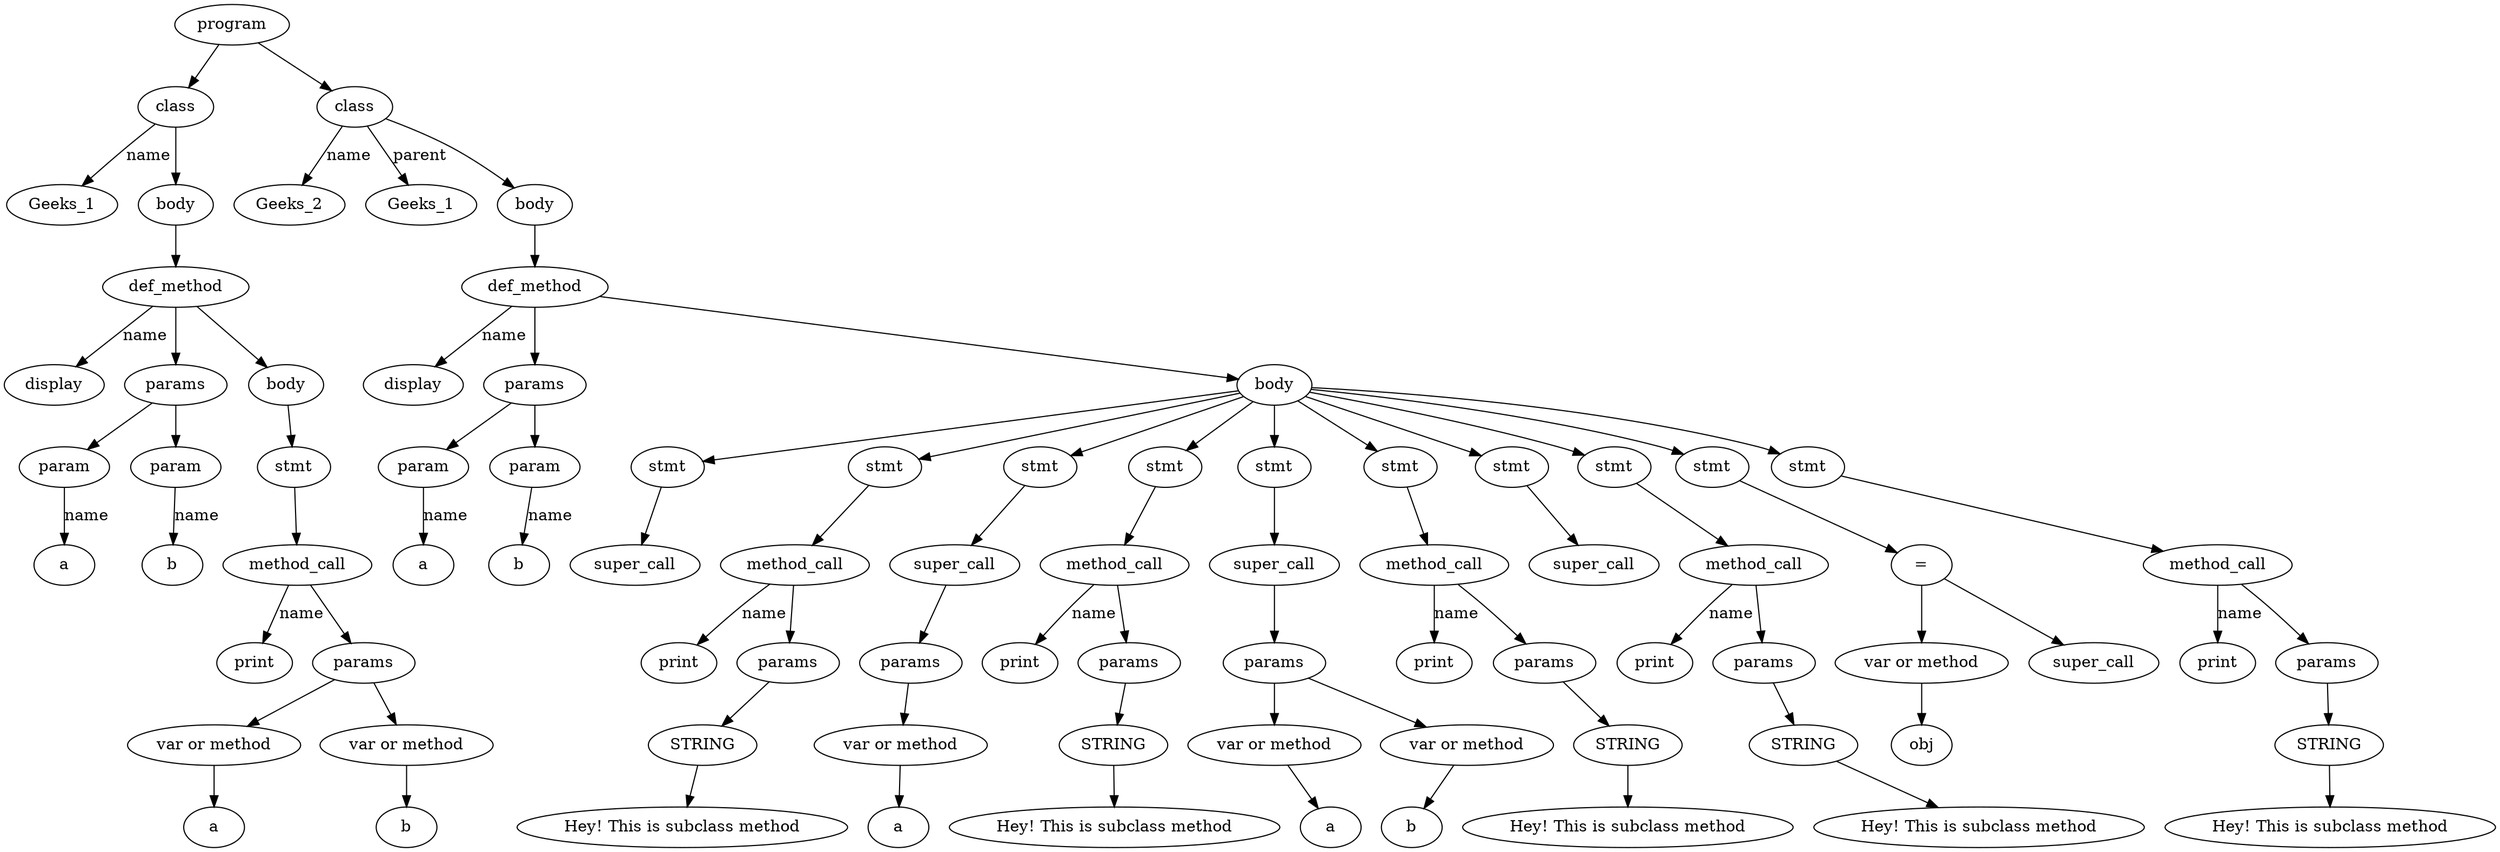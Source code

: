 digraph G {
Id0000000000bf9eb0 [label="program"]
Id0000000000bf1860 [label="class"]
IdName0000000000bf1860 [label="Geeks_1"]
Id0000000000bf1860->IdName0000000000bf1860 [label="name"]
Id0000000000bf1810 [label="body"]
Id0000000000bf1860->Id0000000000bf1810
Id0000000000bf17e0 [label="def_method"]
IdName0000000000bf17e0 [label="display"]
Id0000000000bf17e0->IdName0000000000bf17e0 [label = "name"]
Id0000000000bf15d0 [label="params"]
Id0000000000bf15b0 [label="param"]
Id0000000000bf15d0->Id0000000000bf15b0
IdNameVal0000000000bf15b0 [label="a"]
Id0000000000bf15b0->IdNameVal0000000000bf15b0 [label="name"]
Id0000000000bf1610 [label="param"]
Id0000000000bf15d0->Id0000000000bf1610
IdNameVal0000000000bf1610 [label="b"]
Id0000000000bf1610->IdNameVal0000000000bf1610 [label="name"]
Id0000000000bf17e0->Id0000000000bf15d0
Id0000000000bf17c0 [label="body"]
Id0000000000bf1770 [label="stmt"]
Id0000000000bf1730 [label="method_call"]
IdMethodNameVal0000000000bf1730 [label="print"]
Id0000000000bf1730->IdMethodNameVal0000000000bf1730 [label="name"]
Id0000000000bf16b0 [label="params"]
Id0000000000bf1730->Id0000000000bf16b0
Id0000000000bf1670 [label="var or method"]
IdVal0000000000bf1670 [label="a"]
Id0000000000bf1670->IdVal0000000000bf1670
Id0000000000bf16b0->Id0000000000bf1670
Id0000000000bf16f0 [label="var or method"]
IdVal0000000000bf16f0 [label="b"]
Id0000000000bf16f0->IdVal0000000000bf16f0
Id0000000000bf16b0->Id0000000000bf16f0
Id0000000000bf1770->Id0000000000bf1730
Id0000000000bf17c0->Id0000000000bf1770
Id0000000000bf17e0->Id0000000000bf17c0
Id0000000000bf1810->Id0000000000bf17e0
Id0000000000bf9eb0->Id0000000000bf1860
Id0000000000bfa5c0 [label="class"]
IdName0000000000bfa5c0 [label="Geeks_2"]
Id0000000000bfa5c0->IdName0000000000bfa5c0 [label="name"]
IdParent0000000000bfa5c0 [label="Geeks_1"]
Id0000000000bfa5c0->IdParent0000000000bfa5c0 [label="parent"]
Id0000000000bfa540 [label="body"]
Id0000000000bfa5c0->Id0000000000bfa540
Id0000000000bfb3a0 [label="def_method"]
IdName0000000000bfb3a0 [label="display"]
Id0000000000bfb3a0->IdName0000000000bfb3a0 [label = "name"]
Id0000000000bf1940 [label="params"]
Id0000000000bf1920 [label="param"]
Id0000000000bf1940->Id0000000000bf1920
IdNameVal0000000000bf1920 [label="a"]
Id0000000000bf1920->IdNameVal0000000000bf1920 [label="name"]
Id0000000000bf98e0 [label="param"]
Id0000000000bf1940->Id0000000000bf98e0
IdNameVal0000000000bf98e0 [label="b"]
Id0000000000bf98e0->IdNameVal0000000000bf98e0 [label="name"]
Id0000000000bfb3a0->Id0000000000bf1940
Id0000000000bf99b0 [label="body"]
Id0000000000bf9960 [label="stmt"]
Id0000000000bf9900 [label="super_call"]
Id0000000000bf9960->Id0000000000bf9900
Id0000000000bf99b0->Id0000000000bf9960
Id0000000000bf9aa0 [label="stmt"]
Id0000000000bf9a60 [label="method_call"]
IdMethodNameVal0000000000bf9a60 [label="print"]
Id0000000000bf9a60->IdMethodNameVal0000000000bf9a60 [label="name"]
Id0000000000bf9a40 [label="params"]
Id0000000000bf9a60->Id0000000000bf9a40
Id0000000000bf9a00 [label="STRING"]
IdVal0000000000bf9a00 [label="Hey! This is subclass method"]
Id0000000000bf9a00->IdVal0000000000bf9a00
Id0000000000bf9a40->Id0000000000bf9a00
Id0000000000bf9aa0->Id0000000000bf9a60
Id0000000000bf99b0->Id0000000000bf9aa0
Id0000000000bf9bd0 [label="stmt"]
Id0000000000bf9b70 [label="super_call"]
Id0000000000bf9b50 [label="params"]
Id0000000000bf9b70->Id0000000000bf9b50
Id0000000000bf9b10 [label="var or method"]
IdVal0000000000bf9b10 [label="a"]
Id0000000000bf9b10->IdVal0000000000bf9b10
Id0000000000bf9b50->Id0000000000bf9b10
Id0000000000bf9bd0->Id0000000000bf9b70
Id0000000000bf99b0->Id0000000000bf9bd0
Id0000000000bf9cf0 [label="stmt"]
Id0000000000bf9cb0 [label="method_call"]
IdMethodNameVal0000000000bf9cb0 [label="print"]
Id0000000000bf9cb0->IdMethodNameVal0000000000bf9cb0 [label="name"]
Id0000000000bf9c90 [label="params"]
Id0000000000bf9cb0->Id0000000000bf9c90
Id0000000000bf9c50 [label="STRING"]
IdVal0000000000bf9c50 [label="Hey! This is subclass method"]
Id0000000000bf9c50->IdVal0000000000bf9c50
Id0000000000bf9c90->Id0000000000bf9c50
Id0000000000bf9cf0->Id0000000000bf9cb0
Id0000000000bf99b0->Id0000000000bf9cf0
Id0000000000bfa820 [label="stmt"]
Id0000000000bfa7e0 [label="super_call"]
Id0000000000bfa620 [label="params"]
Id0000000000bfa7e0->Id0000000000bfa620
Id0000000000bfa350 [label="var or method"]
IdVal0000000000bfa350 [label="a"]
Id0000000000bfa350->IdVal0000000000bfa350
Id0000000000bfa620->Id0000000000bfa350
Id0000000000bfa7a0 [label="var or method"]
IdVal0000000000bfa7a0 [label="b"]
Id0000000000bfa7a0->IdVal0000000000bfa7a0
Id0000000000bfa620->Id0000000000bfa7a0
Id0000000000bfa820->Id0000000000bfa7e0
Id0000000000bf99b0->Id0000000000bfa820
Id0000000000bfa920 [label="stmt"]
Id0000000000bfa8e0 [label="method_call"]
IdMethodNameVal0000000000bfa8e0 [label="print"]
Id0000000000bfa8e0->IdMethodNameVal0000000000bfa8e0 [label="name"]
Id0000000000bfa440 [label="params"]
Id0000000000bfa8e0->Id0000000000bfa440
Id0000000000bfa8a0 [label="STRING"]
IdVal0000000000bfa8a0 [label="Hey! This is subclass method"]
Id0000000000bfa8a0->IdVal0000000000bfa8a0
Id0000000000bfa440->Id0000000000bfa8a0
Id0000000000bfa920->Id0000000000bfa8e0
Id0000000000bf99b0->Id0000000000bfa920
Id0000000000bfa9b0 [label="stmt"]
Id0000000000bfa970 [label="super_call"]
Id0000000000bfa9b0->Id0000000000bfa970
Id0000000000bf99b0->Id0000000000bfa9b0
Id0000000000bfb280 [label="stmt"]
Id0000000000bfabc0 [label="method_call"]
IdMethodNameVal0000000000bfabc0 [label="print"]
Id0000000000bfabc0->IdMethodNameVal0000000000bfabc0 [label="name"]
Id0000000000bfa6e0 [label="params"]
Id0000000000bfabc0->Id0000000000bfa6e0
Id0000000000bfaa30 [label="STRING"]
IdVal0000000000bfaa30 [label="Hey! This is subclass method"]
Id0000000000bfaa30->IdVal0000000000bfaa30
Id0000000000bfa6e0->Id0000000000bfaa30
Id0000000000bfb280->Id0000000000bfabc0
Id0000000000bf99b0->Id0000000000bfb280
Id0000000000bfb2d0 [label="stmt"]
Id0000000000bfb040 [label="="]
Id0000000000bfb1c0 [label="var or method"]
IdVal0000000000bfb1c0 [label="obj"]
Id0000000000bfb1c0->IdVal0000000000bfb1c0
Id0000000000bfb200 [label="super_call"]
Id0000000000bfb040->Id0000000000bfb1c0
Id0000000000bfb040->Id0000000000bfb200
Id0000000000bfb2d0->Id0000000000bfb040
Id0000000000bf99b0->Id0000000000bfb2d0
Id0000000000bfb350 [label="stmt"]
Id0000000000bfb100 [label="method_call"]
IdMethodNameVal0000000000bfb100 [label="print"]
Id0000000000bfb100->IdMethodNameVal0000000000bfb100 [label="name"]
Id0000000000bfa640 [label="params"]
Id0000000000bfb100->Id0000000000bfa640
Id0000000000bfac00 [label="STRING"]
IdVal0000000000bfac00 [label="Hey! This is subclass method"]
Id0000000000bfac00->IdVal0000000000bfac00
Id0000000000bfa640->Id0000000000bfac00
Id0000000000bfb350->Id0000000000bfb100
Id0000000000bf99b0->Id0000000000bfb350
Id0000000000bfb3a0->Id0000000000bf99b0
Id0000000000bfa540->Id0000000000bfb3a0
Id0000000000bf9eb0->Id0000000000bfa5c0
}